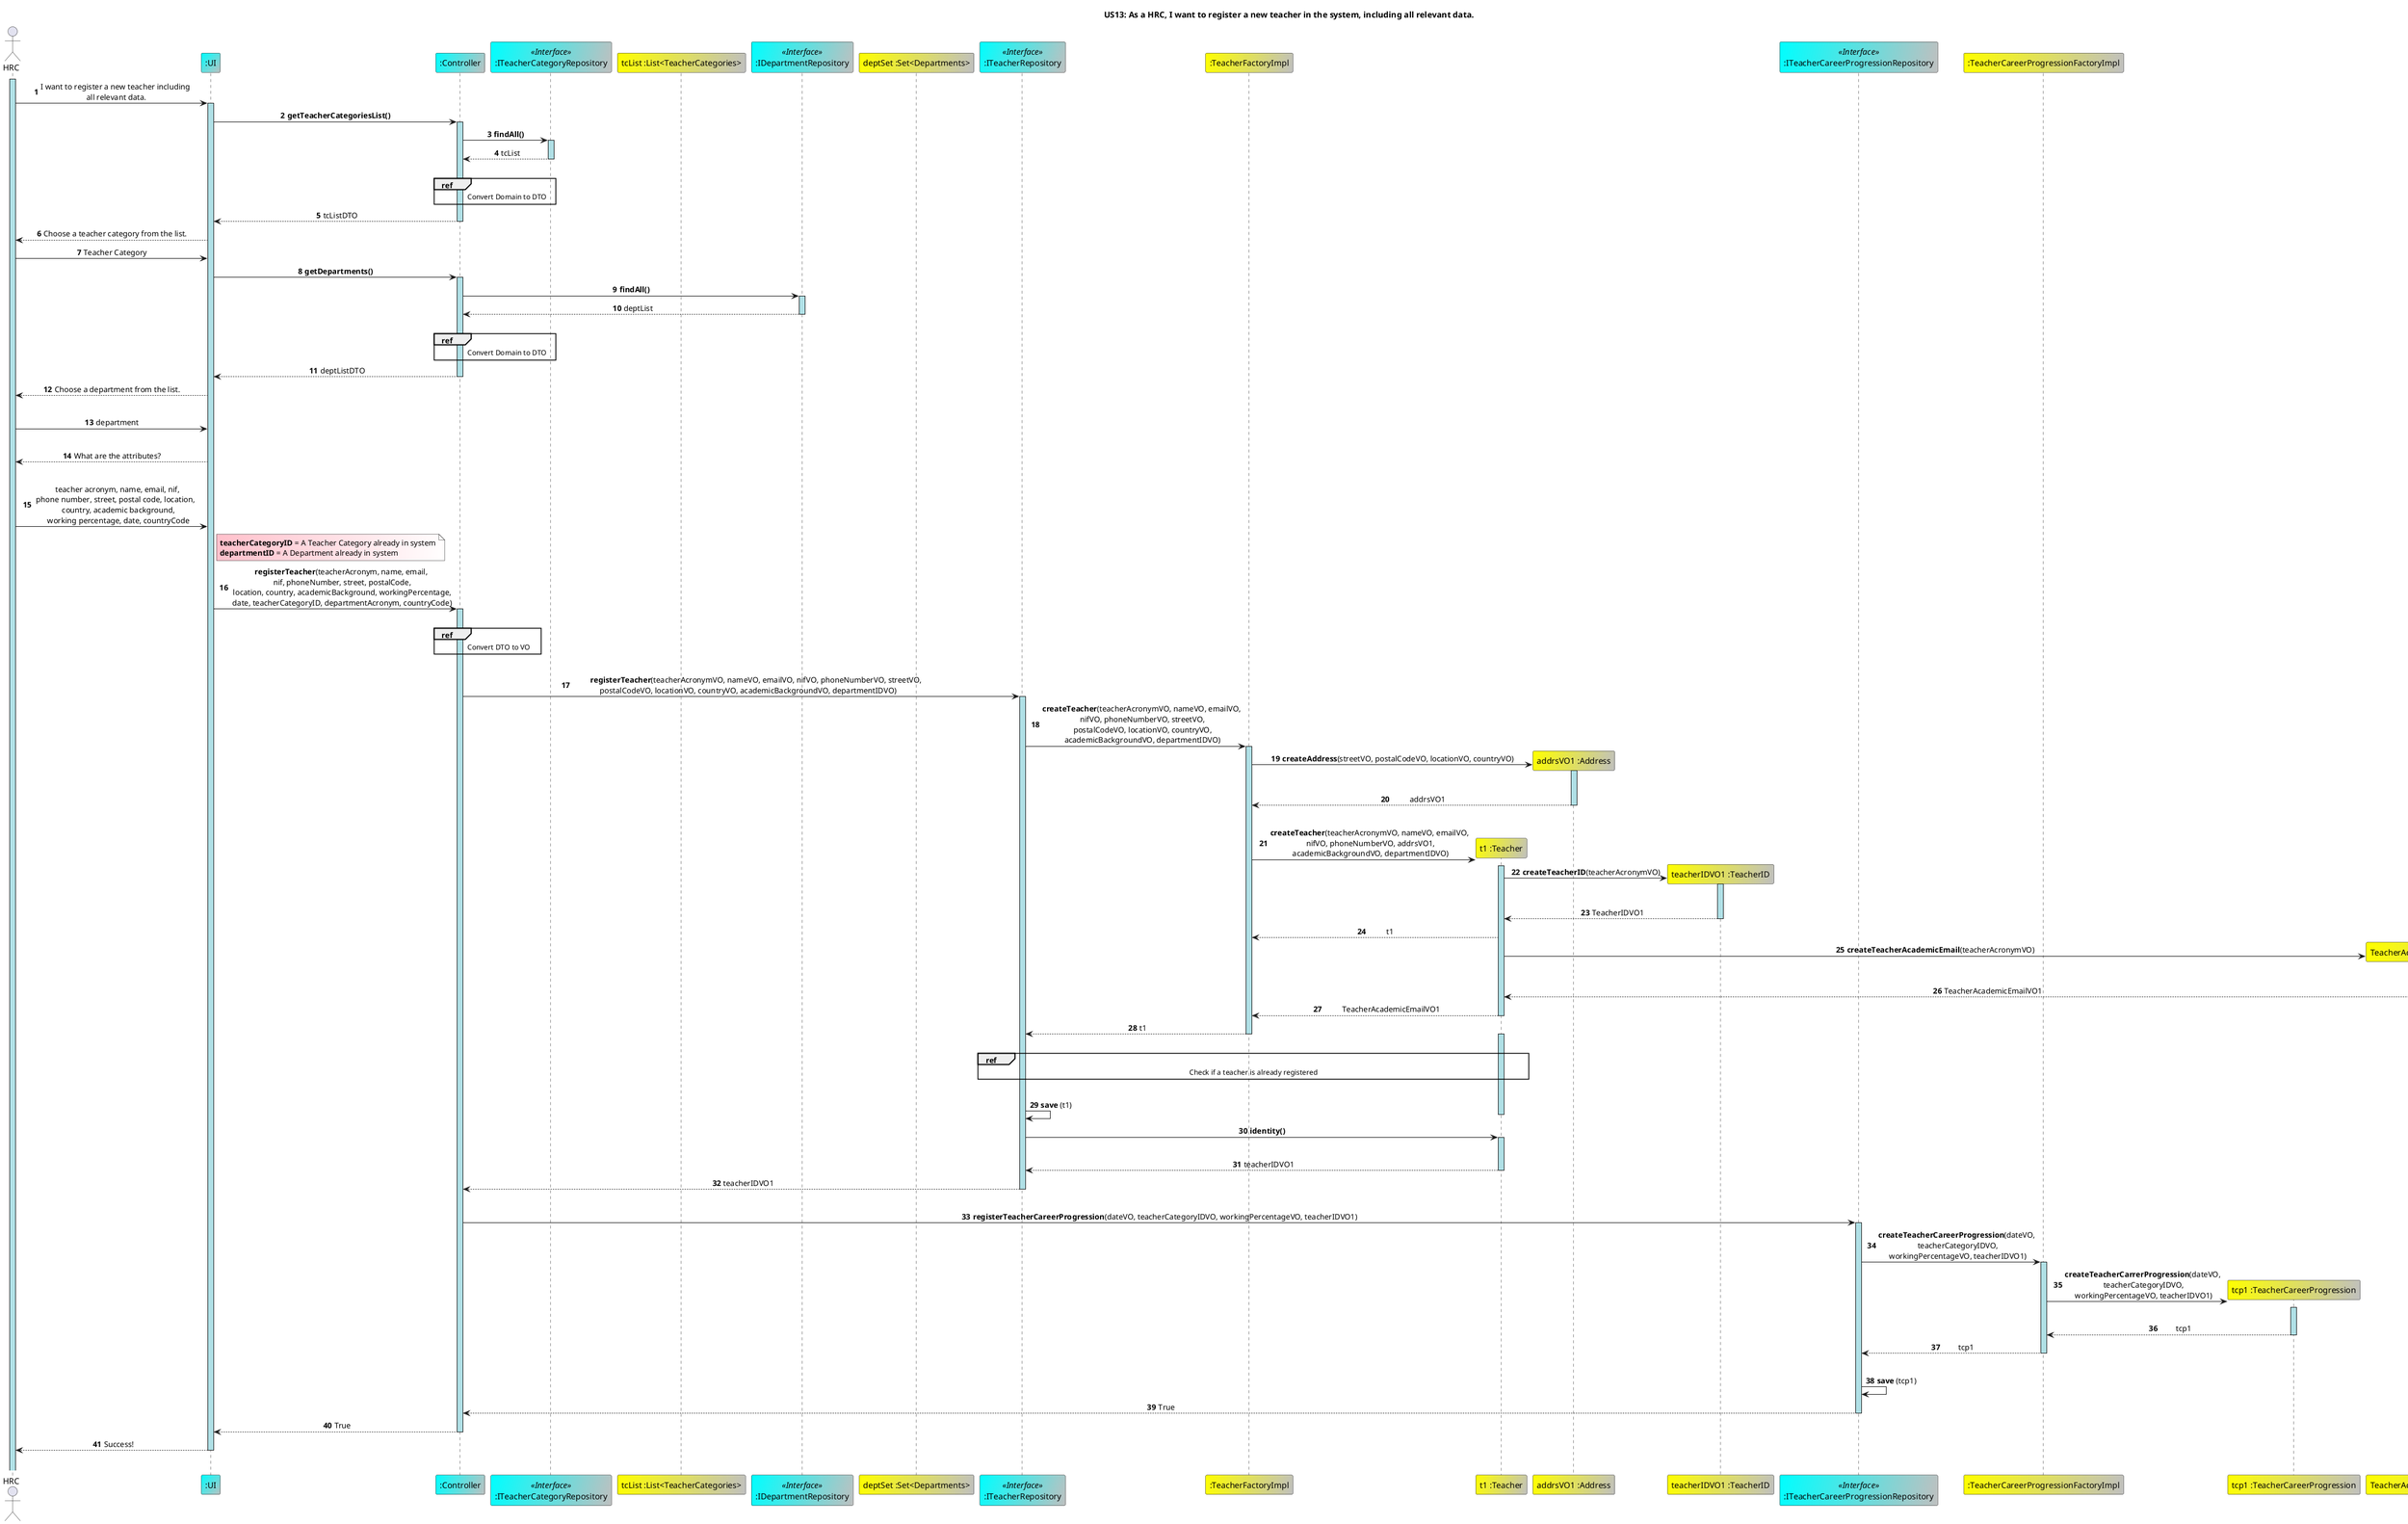 @startuml
skinparam sequenceMessageAlign center
autonumber
skinparam sequenceLifeLineBackgroundColor PowderBlue

title US13: As a HRC, I want to register a new teacher in the system, including all relevant data.

actor HRC
participant ":UI" as UI #Cyan/Silver
participant ":Controller" as Controller #Cyan/Silver
participant ":ITeacherCategoryRepository" as TeacherCategoryRepository <<Interface>> #Cyan/Silver
participant "tcList :List<TeacherCategories>" as tcList #Yellow/Silver
participant ":IDepartmentRepository" as DepartmentRepository <<Interface>> #Cyan/Silver
participant "deptSet :Set<Departments>" as dptList #Yellow/Silver
participant ":ITeacherRepository" as TeacherRepository <<Interface>> #Cyan/Silver
participant ":TeacherFactoryImpl" as TeacherFactory #Yellow/Silver
participant "t1 :Teacher" as Teacher #Yellow/Silver
participant "addrsVO1 :Address" as Address #Yellow/Silver
participant "teacherIDVO1 :TeacherID" as TeacherID #Yellow/silver
participant ":ITeacherCareerProgressionRepository" as TeacherCareerProgressionRepository <<Interface>> #Cyan/Silver
participant ":TeacherCareerProgressionFactoryImpl" as TeacherCareerProgressionFactory #Yellow/Silver
participant "tcp1 :TeacherCareerProgression" as TeacherCareerProgression #Yellow/Silver
participant "TeacherAcademicEmailVO1 : TeacherAcademicEmail" as TeacherAcademicEmail #Yellow/Silver

activate HRC
HRC -> UI: I want to register a new teacher including\n all relevant data.
activate UI

UI -> Controller: **getTeacherCategoriesList()**
activate Controller

Controller -> TeacherCategoryRepository: **findAll()**
activate TeacherCategoryRepository

TeacherCategoryRepository --> Controller: tcList
deactivate TeacherCategoryRepository
|||
ref over Controller
    \t \t Convert Domain to DTO \t
end ref

Controller --> UI: tcListDTO
deactivate Controller

UI --> HRC: Choose a teacher category from the list.

HRC -> UI: Teacher Category

UI -> Controller: **getDepartments()**
activate Controller

Controller -> DepartmentRepository: **findAll()**
activate DepartmentRepository

DepartmentRepository --> Controller: deptList
deactivate DepartmentRepository
|||
ref over Controller
    \t \t Convert Domain to DTO \t
end ref

Controller --> UI: deptListDTO
deactivate Controller

UI --> HRC: Choose a department from the list.
|||
HRC -> UI: department
|||
UI --> HRC: What are the attributes?
|||
HRC -> UI: teacher acronym, name, email, nif,\n phone number, street, postal code, location,   \n country, academic background,\n working percentage, date, countryCode

Note Right UI #Pink/White
    **teacherCategoryID** = A Teacher Category already in system
    **departmentID** = A Department already in system
End Note

'--- Start of registerTeacher will all inputs ---

UI -> Controller: **registerTeacher**(teacherAcronym, name, email,\n nif, phoneNumber, street, postalCode,\n location, country, academicBackground, workingPercentage,\n date, teacherCategoryID, departmentAcronym, countryCode)
activate Controller
|||
ref over Controller
    \t \t Convert DTO to VO \t
end ref
|||
Controller -> TeacherRepository:\t **registerTeacher**(teacherAcronymVO, nameVO, emailVO, nifVO, phoneNumberVO, streetVO,\n postalCodeVO, locationVO, countryVO, academicBackgroundVO, departmentIDVO)
activate TeacherRepository

TeacherRepository -> TeacherFactory: **createTeacher**(teacherAcronymVO, nameVO, emailVO,\n nifVO, phoneNumberVO, streetVO,\n postalCodeVO, locationVO, countryVO,\n academicBackgroundVO, departmentIDVO)
activate TeacherFactory

TeacherFactory -> Address **: **createAddress**(streetVO, postalCodeVO, locationVO, countryVO)
activate Address
|||
Address --> TeacherFactory:\t addrsVO1
deactivate Address
|||
TeacherFactory -> Teacher **: **createTeacher**(teacherAcronymVO, nameVO, emailVO,\n nifVO, phoneNumberVO, addrsVO1,\n academicBackgroundVO, departmentIDVO)
activate Teacher

Teacher -> TeacherID **: **createTeacherID**(teacherAcronymVO)
activate TeacherID
|||
TeacherID --> Teacher: TeacherIDVO1
deactivate TeacherID
Teacher --> TeacherFactory: \t t1

Teacher -> TeacherAcademicEmail **: **createTeacherAcademicEmail**(teacherAcronymVO)
activate TeacherAcademicEmail
|||
TeacherAcademicEmail --> Teacher: TeacherAcademicEmailVO1
deactivate TeacherAcademicEmail
Teacher --> TeacherFactory: \t TeacherAcademicEmailVO1
deactivate Teacher

TeacherFactory --> TeacherRepository: t1
deactivate TeacherFactory
|||
activate Teacher
ref over TeacherRepository, Teacher
    Check if a teacher is already registered
end ref
|||
TeacherRepository -> TeacherRepository: **save** (t1)
deactivate Teacher

TeacherRepository -> Teacher: **identity()**
activate Teacher
|||
Teacher --> TeacherRepository: teacherIDVO1
deactivate Teacher

TeacherRepository --> Controller: teacherIDVO1
deactivate TeacherRepository
|||
Controller -> TeacherCareerProgressionRepository: **registerTeacherCareerProgression**(dateVO, teacherCategoryIDVO, workingPercentageVO, teacherIDVO1)
activate TeacherCareerProgressionRepository

TeacherCareerProgressionRepository -> TeacherCareerProgressionFactory: **createTeacherCareerProgression**(dateVO,\n teacherCategoryIDVO,\n workingPercentageVO, teacherIDVO1)
activate TeacherCareerProgressionFactory

TeacherCareerProgressionFactory -> TeacherCareerProgression **: **createTeacherCarrerProgression**(dateVO,\n teacherCategoryIDVO,\n workingPercentageVO, teacherIDVO1)
activate TeacherCareerProgression
|||
TeacherCareerProgression --> TeacherCareerProgressionFactory: \ttcp1
deactivate TeacherCareerProgression
TeacherCareerProgressionFactory --> TeacherCareerProgressionRepository: \ttcp1
deactivate TeacherCareerProgressionFactory
|||
TeacherCareerProgressionRepository -> TeacherCareerProgressionRepository: **save** (tcp1)
TeacherCareerProgressionRepository --> Controller: True
deactivate TeacherCareerProgressionRepository
Controller --> UI: True
deactivate Controller

UI --> HRC: Success!
deactivate UI
|||
@enduml